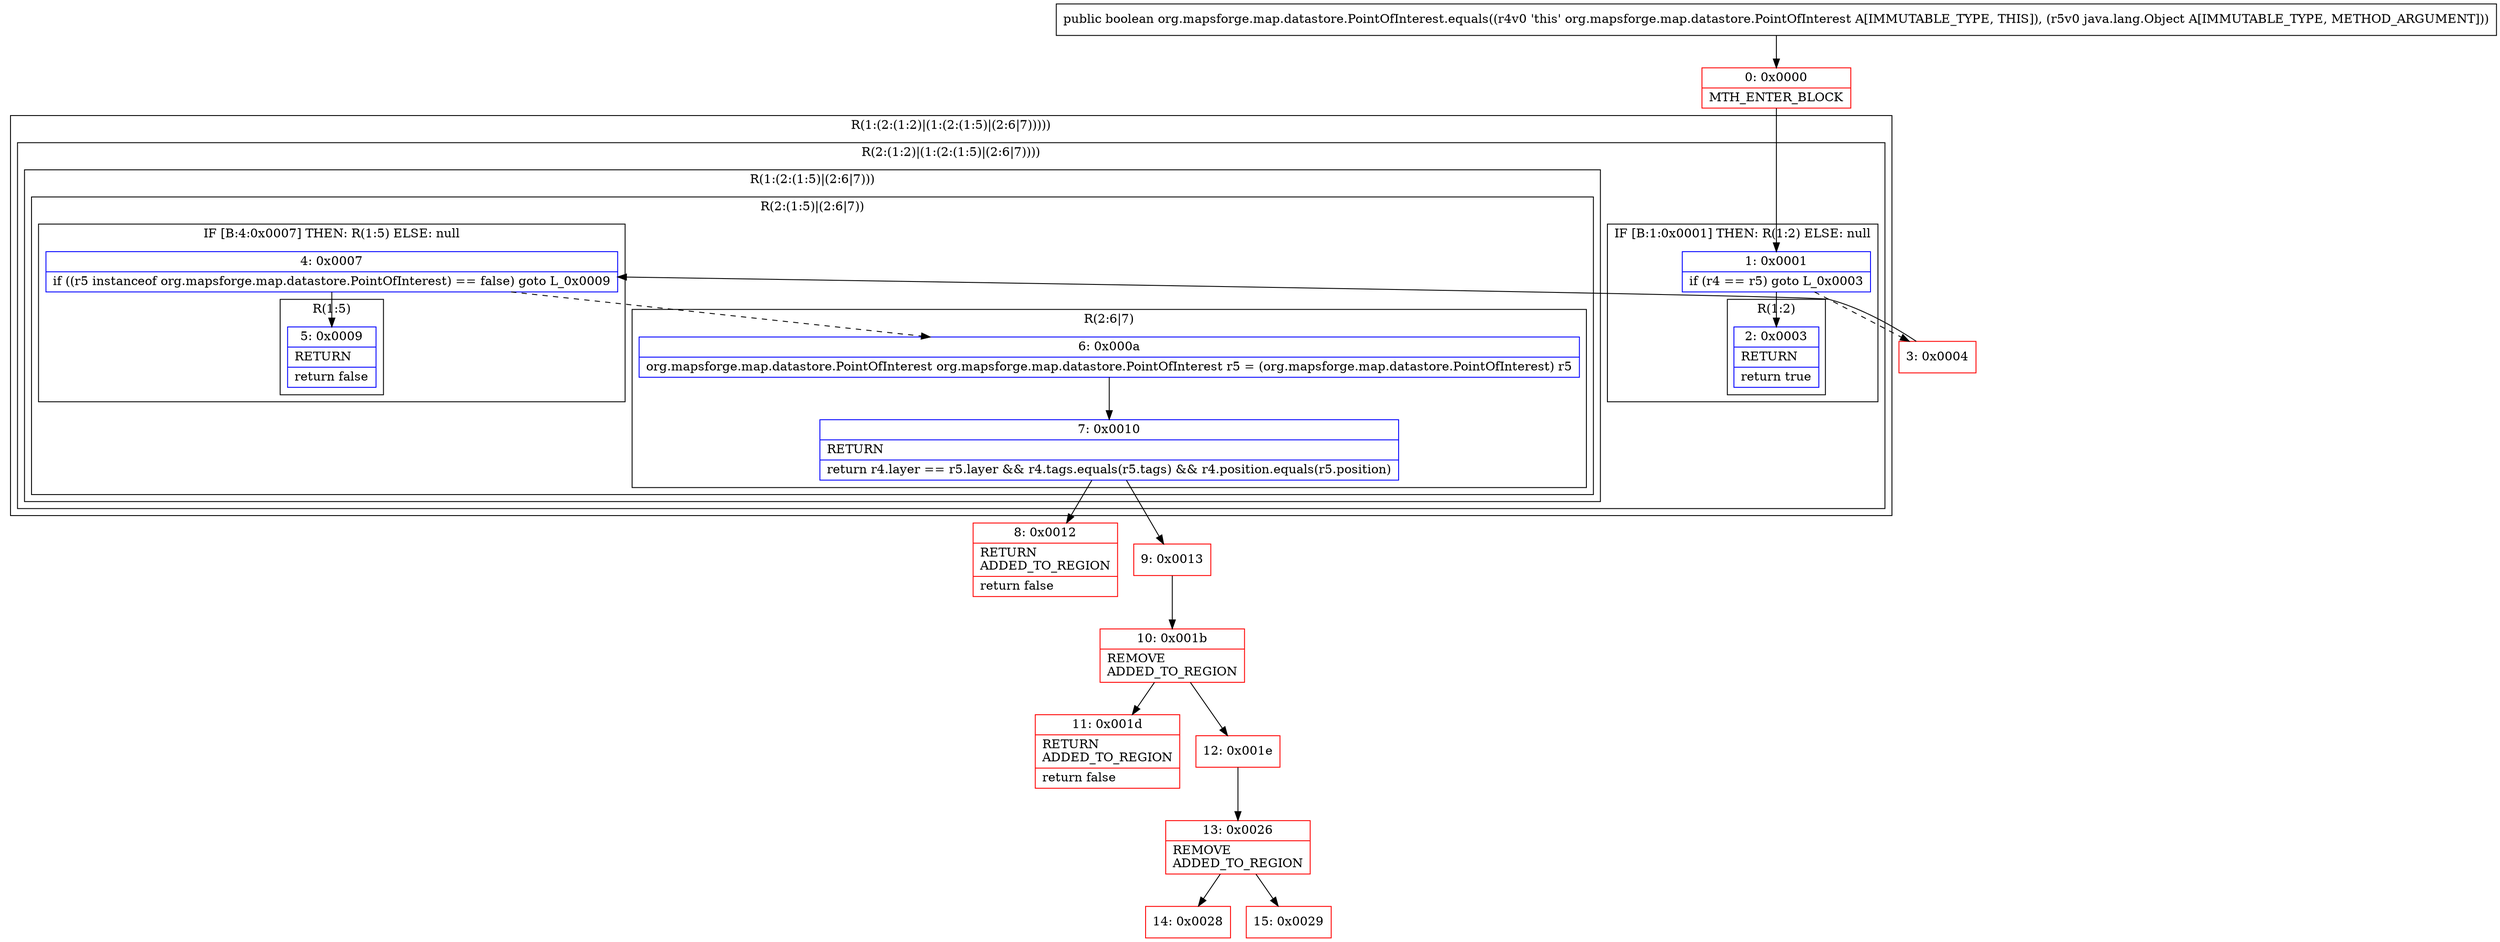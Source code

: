 digraph "CFG fororg.mapsforge.map.datastore.PointOfInterest.equals(Ljava\/lang\/Object;)Z" {
subgraph cluster_Region_1058835809 {
label = "R(1:(2:(1:2)|(1:(2:(1:5)|(2:6|7)))))";
node [shape=record,color=blue];
subgraph cluster_Region_1759912073 {
label = "R(2:(1:2)|(1:(2:(1:5)|(2:6|7))))";
node [shape=record,color=blue];
subgraph cluster_IfRegion_794455523 {
label = "IF [B:1:0x0001] THEN: R(1:2) ELSE: null";
node [shape=record,color=blue];
Node_1 [shape=record,label="{1\:\ 0x0001|if (r4 == r5) goto L_0x0003\l}"];
subgraph cluster_Region_498581395 {
label = "R(1:2)";
node [shape=record,color=blue];
Node_2 [shape=record,label="{2\:\ 0x0003|RETURN\l|return true\l}"];
}
}
subgraph cluster_Region_1184587457 {
label = "R(1:(2:(1:5)|(2:6|7)))";
node [shape=record,color=blue];
subgraph cluster_Region_522243315 {
label = "R(2:(1:5)|(2:6|7))";
node [shape=record,color=blue];
subgraph cluster_IfRegion_1667866497 {
label = "IF [B:4:0x0007] THEN: R(1:5) ELSE: null";
node [shape=record,color=blue];
Node_4 [shape=record,label="{4\:\ 0x0007|if ((r5 instanceof org.mapsforge.map.datastore.PointOfInterest) == false) goto L_0x0009\l}"];
subgraph cluster_Region_1124265816 {
label = "R(1:5)";
node [shape=record,color=blue];
Node_5 [shape=record,label="{5\:\ 0x0009|RETURN\l|return false\l}"];
}
}
subgraph cluster_Region_1306612557 {
label = "R(2:6|7)";
node [shape=record,color=blue];
Node_6 [shape=record,label="{6\:\ 0x000a|org.mapsforge.map.datastore.PointOfInterest org.mapsforge.map.datastore.PointOfInterest r5 = (org.mapsforge.map.datastore.PointOfInterest) r5\l}"];
Node_7 [shape=record,label="{7\:\ 0x0010|RETURN\l|return r4.layer == r5.layer && r4.tags.equals(r5.tags) && r4.position.equals(r5.position)\l}"];
}
}
}
}
}
Node_0 [shape=record,color=red,label="{0\:\ 0x0000|MTH_ENTER_BLOCK\l}"];
Node_3 [shape=record,color=red,label="{3\:\ 0x0004}"];
Node_8 [shape=record,color=red,label="{8\:\ 0x0012|RETURN\lADDED_TO_REGION\l|return false\l}"];
Node_9 [shape=record,color=red,label="{9\:\ 0x0013}"];
Node_10 [shape=record,color=red,label="{10\:\ 0x001b|REMOVE\lADDED_TO_REGION\l}"];
Node_11 [shape=record,color=red,label="{11\:\ 0x001d|RETURN\lADDED_TO_REGION\l|return false\l}"];
Node_12 [shape=record,color=red,label="{12\:\ 0x001e}"];
Node_13 [shape=record,color=red,label="{13\:\ 0x0026|REMOVE\lADDED_TO_REGION\l}"];
Node_14 [shape=record,color=red,label="{14\:\ 0x0028}"];
Node_15 [shape=record,color=red,label="{15\:\ 0x0029}"];
MethodNode[shape=record,label="{public boolean org.mapsforge.map.datastore.PointOfInterest.equals((r4v0 'this' org.mapsforge.map.datastore.PointOfInterest A[IMMUTABLE_TYPE, THIS]), (r5v0 java.lang.Object A[IMMUTABLE_TYPE, METHOD_ARGUMENT])) }"];
MethodNode -> Node_0;
Node_1 -> Node_2;
Node_1 -> Node_3[style=dashed];
Node_4 -> Node_5;
Node_4 -> Node_6[style=dashed];
Node_6 -> Node_7;
Node_7 -> Node_8;
Node_7 -> Node_9;
Node_0 -> Node_1;
Node_3 -> Node_4;
Node_9 -> Node_10;
Node_10 -> Node_11;
Node_10 -> Node_12;
Node_12 -> Node_13;
Node_13 -> Node_14;
Node_13 -> Node_15;
}

